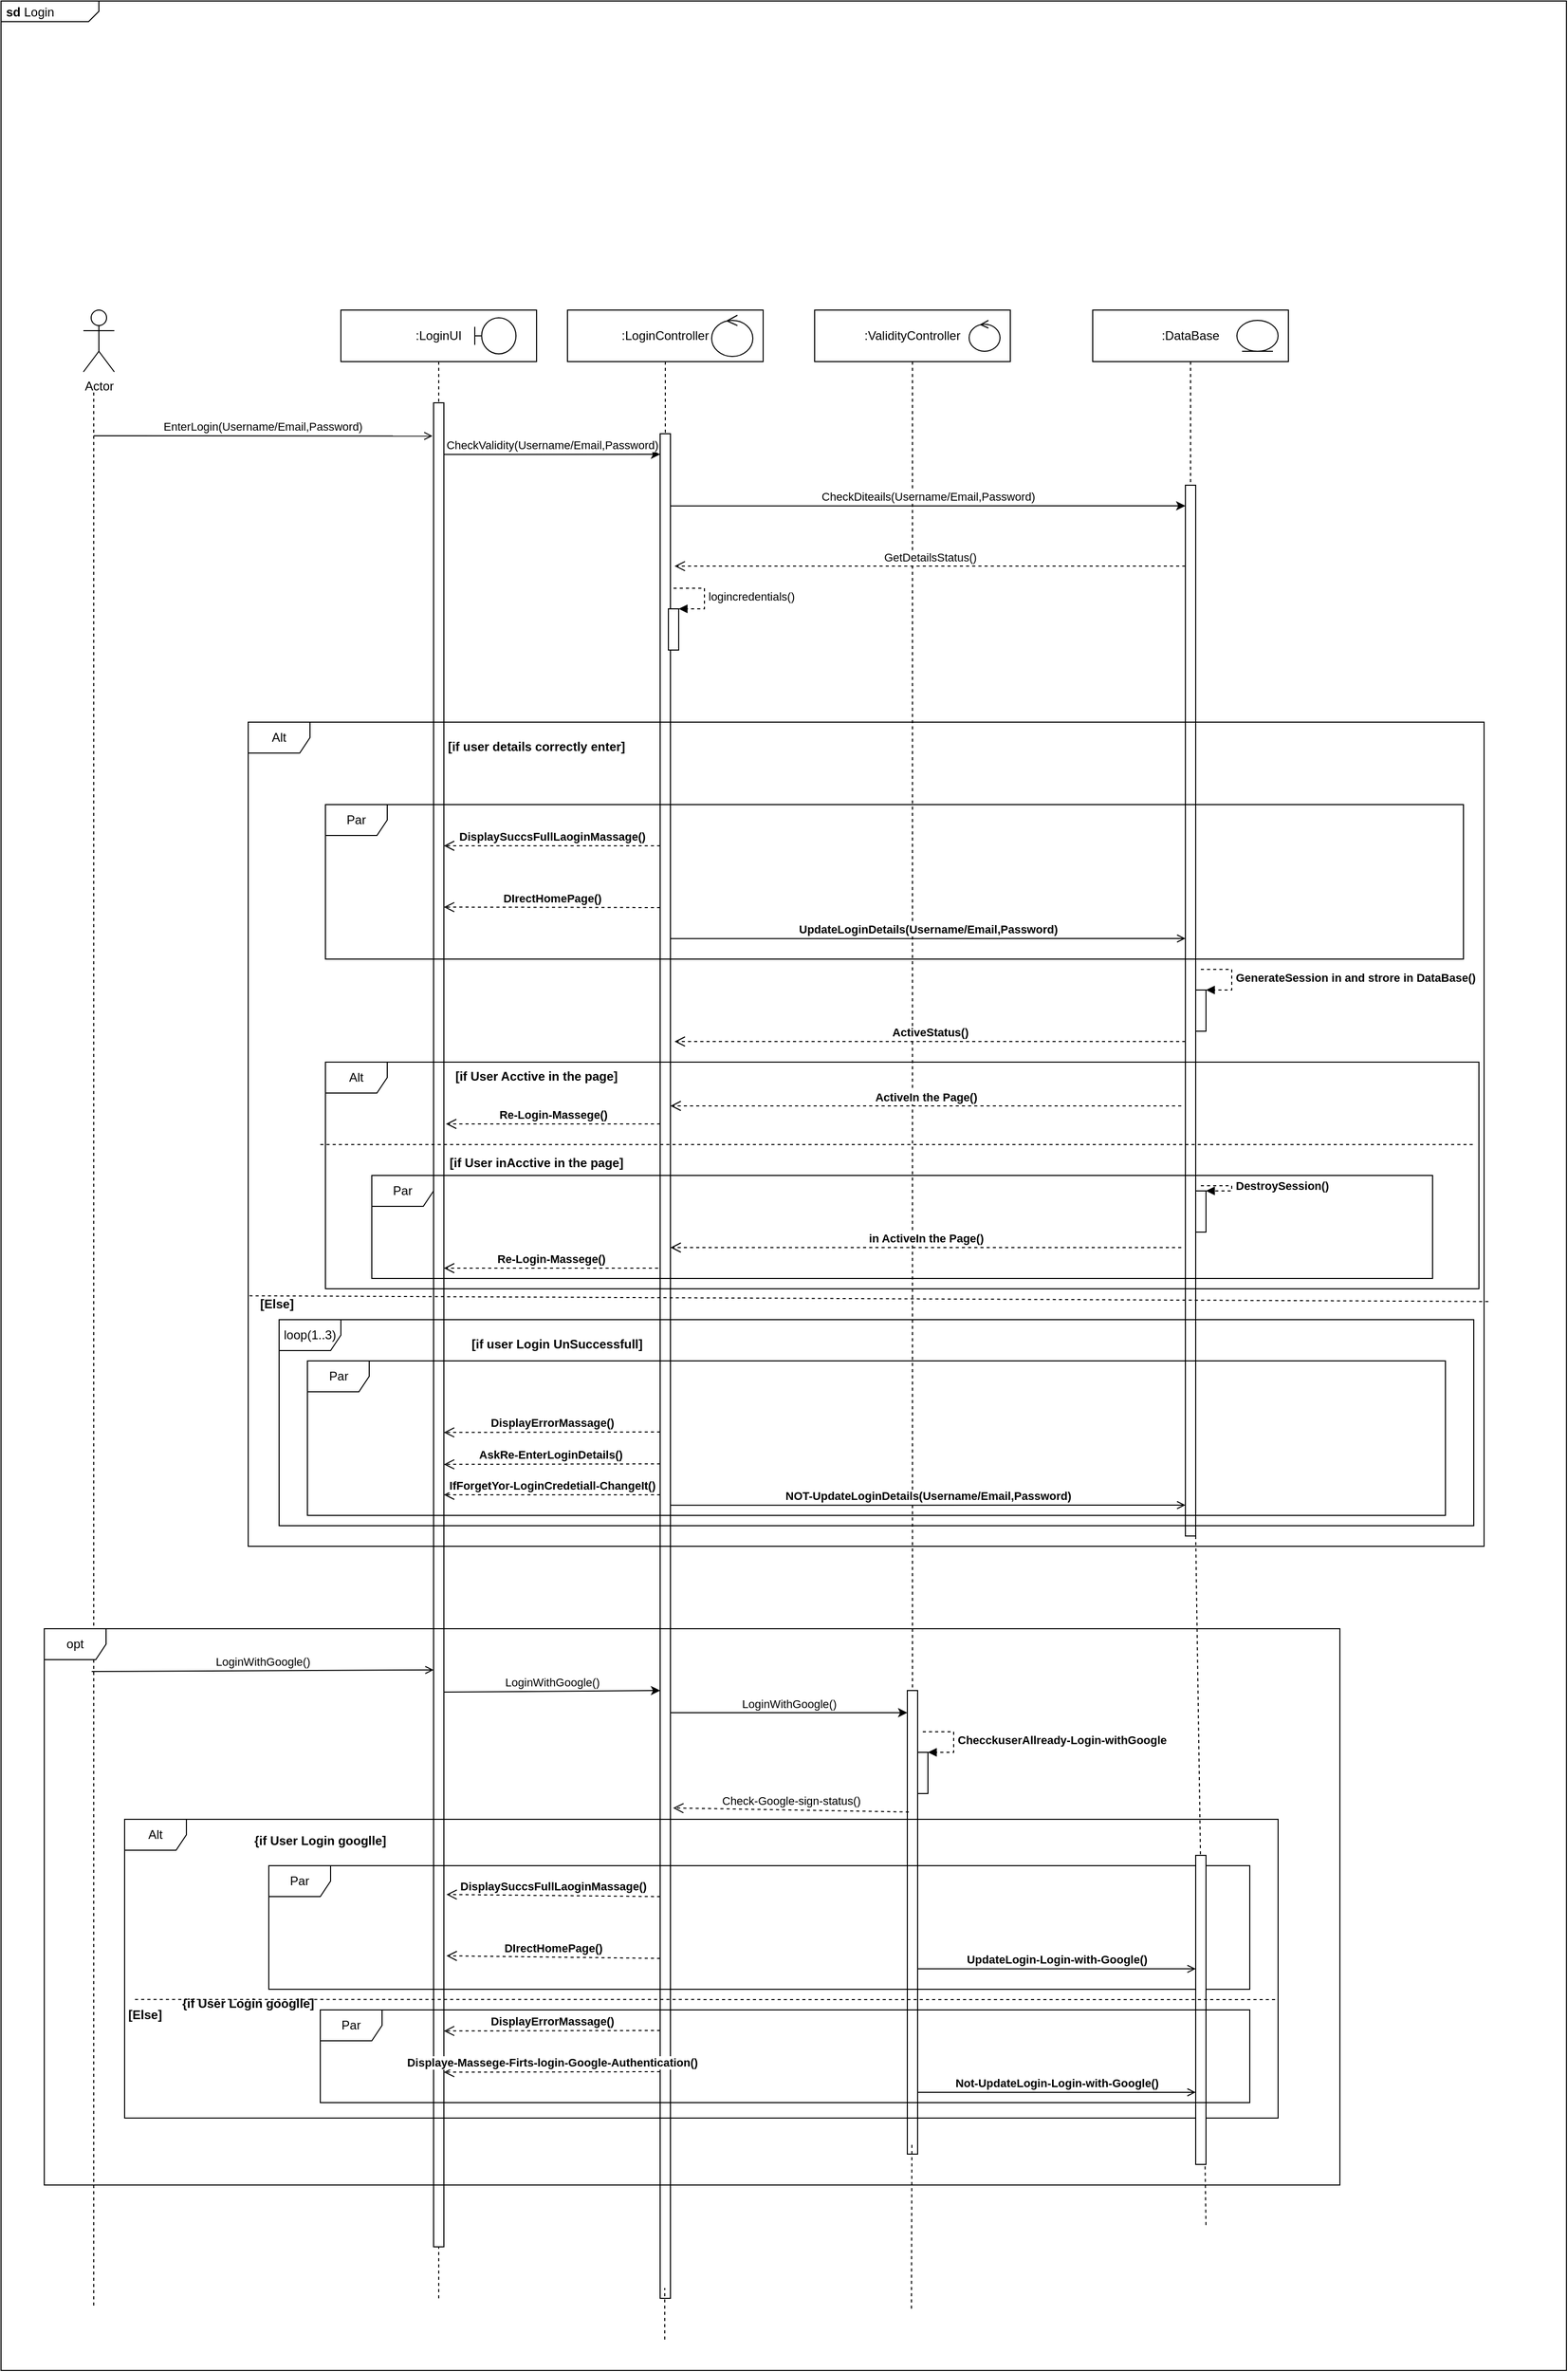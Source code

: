 <mxfile version="20.3.0" type="device"><diagram id="kgpKYQtTHZ0yAKxKKP6v" name="Page-1"><mxGraphModel dx="3013" dy="1850" grid="1" gridSize="10" guides="1" tooltips="1" connect="1" arrows="1" fold="1" page="1" pageScale="1" pageWidth="850" pageHeight="1100" math="0" shadow="0"><root><mxCell id="0"/><mxCell id="1" parent="0"/><mxCell id="-c0l_6ElWGeN80Qdyn0U-105" value="&lt;p style=&quot;margin:0px;margin-top:4px;margin-left:5px;text-align:left;&quot;&gt;&lt;b&gt;sd&lt;/b&gt;&amp;nbsp;Login&lt;/p&gt;" style="html=1;shape=mxgraph.sysml.package;overflow=fill;labelX=95;align=left;spacingLeft=5;verticalAlign=top;spacingTop=-3;" vertex="1" parent="1"><mxGeometry x="-1090" y="-260" width="1520" height="2300" as="geometry"/></mxCell><mxCell id="-c0l_6ElWGeN80Qdyn0U-106" style="rounded=0;orthogonalLoop=1;jettySize=auto;html=1;dashed=1;endArrow=none;endFill=0;startArrow=none;" edge="1" parent="1" source="-c0l_6ElWGeN80Qdyn0U-124"><mxGeometry relative="1" as="geometry"><mxPoint x="-665.0" y="1092" as="targetPoint"/></mxGeometry></mxCell><mxCell id="-c0l_6ElWGeN80Qdyn0U-107" style="edgeStyle=none;rounded=0;orthogonalLoop=1;jettySize=auto;html=1;dashed=1;endArrow=none;endFill=0;" edge="1" parent="1"><mxGeometry relative="1" as="geometry"><mxPoint x="-1000" y="1980.0" as="targetPoint"/><mxPoint x="-1000" y="120" as="sourcePoint"/><Array as="points"><mxPoint x="-1000" y="140"/><mxPoint x="-1000" y="1160"/></Array></mxGeometry></mxCell><mxCell id="-c0l_6ElWGeN80Qdyn0U-108" value="Actor" style="shape=umlActor;verticalLabelPosition=bottom;verticalAlign=top;html=1;outlineConnect=0;" vertex="1" parent="1"><mxGeometry x="-1010" y="40" width="30" height="60" as="geometry"/></mxCell><mxCell id="-c0l_6ElWGeN80Qdyn0U-109" value="" style="group" vertex="1" connectable="0" parent="1"><mxGeometry x="-760" y="40" width="190" height="50" as="geometry"/></mxCell><mxCell id="-c0l_6ElWGeN80Qdyn0U-110" value=":LoginUI" style="rounded=0;whiteSpace=wrap;html=1;" vertex="1" parent="-c0l_6ElWGeN80Qdyn0U-109"><mxGeometry width="190" height="50" as="geometry"/></mxCell><mxCell id="-c0l_6ElWGeN80Qdyn0U-111" value="" style="shape=umlBoundary;whiteSpace=wrap;html=1;" vertex="1" parent="-c0l_6ElWGeN80Qdyn0U-109"><mxGeometry x="130" y="7.5" width="40" height="35" as="geometry"/></mxCell><mxCell id="-c0l_6ElWGeN80Qdyn0U-112" value="" style="group" vertex="1" connectable="0" parent="1"><mxGeometry x="-540" y="40" width="190" height="50" as="geometry"/></mxCell><mxCell id="-c0l_6ElWGeN80Qdyn0U-113" value=":LoginController" style="rounded=0;whiteSpace=wrap;html=1;" vertex="1" parent="-c0l_6ElWGeN80Qdyn0U-112"><mxGeometry width="190" height="50" as="geometry"/></mxCell><mxCell id="-c0l_6ElWGeN80Qdyn0U-114" value="" style="ellipse;shape=umlControl;whiteSpace=wrap;html=1;" vertex="1" parent="-c0l_6ElWGeN80Qdyn0U-112"><mxGeometry x="140" y="5" width="40" height="40" as="geometry"/></mxCell><mxCell id="-c0l_6ElWGeN80Qdyn0U-115" value="" style="group" vertex="1" connectable="0" parent="1"><mxGeometry x="-300" y="40" width="190" height="50" as="geometry"/></mxCell><mxCell id="-c0l_6ElWGeN80Qdyn0U-116" value=":ValidityController" style="rounded=0;whiteSpace=wrap;html=1;" vertex="1" parent="-c0l_6ElWGeN80Qdyn0U-115"><mxGeometry width="190" height="50" as="geometry"/></mxCell><mxCell id="-c0l_6ElWGeN80Qdyn0U-117" value="" style="ellipse;shape=umlControl;whiteSpace=wrap;html=1;" vertex="1" parent="-c0l_6ElWGeN80Qdyn0U-115"><mxGeometry x="150" y="10" width="30" height="30" as="geometry"/></mxCell><mxCell id="-c0l_6ElWGeN80Qdyn0U-118" value="" style="group" vertex="1" connectable="0" parent="1"><mxGeometry x="-30" y="40" width="190" height="50" as="geometry"/></mxCell><mxCell id="-c0l_6ElWGeN80Qdyn0U-119" value=":DataBase" style="rounded=0;whiteSpace=wrap;html=1;" vertex="1" parent="-c0l_6ElWGeN80Qdyn0U-118"><mxGeometry width="190" height="50" as="geometry"/></mxCell><mxCell id="-c0l_6ElWGeN80Qdyn0U-120" value="" style="ellipse;shape=umlEntity;whiteSpace=wrap;html=1;" vertex="1" parent="-c0l_6ElWGeN80Qdyn0U-118"><mxGeometry x="140" y="10" width="40" height="30" as="geometry"/></mxCell><mxCell id="-c0l_6ElWGeN80Qdyn0U-121" style="edgeStyle=none;rounded=0;orthogonalLoop=1;jettySize=auto;html=1;dashed=1;endArrow=none;endFill=0;startArrow=none;" edge="1" parent="1" source="-c0l_6ElWGeN80Qdyn0U-129"><mxGeometry relative="1" as="geometry"><mxPoint x="-450.0" y="1557" as="targetPoint"/><Array as="points"><mxPoint x="-445" y="800"/></Array></mxGeometry></mxCell><mxCell id="-c0l_6ElWGeN80Qdyn0U-122" style="edgeStyle=none;rounded=0;orthogonalLoop=1;jettySize=auto;html=1;dashed=1;endArrow=none;endFill=0;" edge="1" parent="1" source="-c0l_6ElWGeN80Qdyn0U-116"><mxGeometry relative="1" as="geometry"><mxPoint x="-205.0" y="1710.0" as="targetPoint"/></mxGeometry></mxCell><mxCell id="-c0l_6ElWGeN80Qdyn0U-123" style="edgeStyle=none;rounded=0;orthogonalLoop=1;jettySize=auto;html=1;dashed=1;endArrow=none;endFill=0;startArrow=none;" edge="1" parent="1" source="-c0l_6ElWGeN80Qdyn0U-131"><mxGeometry relative="1" as="geometry"><mxPoint x="80" y="1900.0" as="targetPoint"/></mxGeometry></mxCell><mxCell id="-c0l_6ElWGeN80Qdyn0U-124" value="" style="html=1;points=[];perimeter=orthogonalPerimeter;" vertex="1" parent="1"><mxGeometry x="-670" y="130" width="10" height="1790" as="geometry"/></mxCell><mxCell id="-c0l_6ElWGeN80Qdyn0U-125" value="" style="rounded=0;orthogonalLoop=1;jettySize=auto;html=1;dashed=1;endArrow=none;endFill=0;" edge="1" parent="1" source="-c0l_6ElWGeN80Qdyn0U-110"><mxGeometry relative="1" as="geometry"><mxPoint x="-665.0" y="130" as="targetPoint"/><mxPoint x="-665" y="90" as="sourcePoint"/></mxGeometry></mxCell><mxCell id="-c0l_6ElWGeN80Qdyn0U-126" value="EnterLogin(Username/Email,Password)" style="html=1;verticalAlign=bottom;endArrow=open;rounded=0;entryX=-0.1;entryY=0.018;entryDx=0;entryDy=0;entryPerimeter=0;endFill=0;" edge="1" parent="1" target="-c0l_6ElWGeN80Qdyn0U-124"><mxGeometry width="80" relative="1" as="geometry"><mxPoint x="-1000" y="162" as="sourcePoint"/><mxPoint x="-920" y="190" as="targetPoint"/></mxGeometry></mxCell><mxCell id="-c0l_6ElWGeN80Qdyn0U-127" value="CheckValidity(Username/Email,Password)" style="html=1;verticalAlign=bottom;endArrow=classic;rounded=0;endFill=1;" edge="1" parent="1"><mxGeometry width="80" relative="1" as="geometry"><mxPoint x="-660.0" y="180.15" as="sourcePoint"/><mxPoint x="-450.0" y="180" as="targetPoint"/></mxGeometry></mxCell><mxCell id="-c0l_6ElWGeN80Qdyn0U-128" value="CheckDiteails(Username/Email,Password)" style="html=1;verticalAlign=bottom;endArrow=classic;rounded=0;endFill=1;" edge="1" parent="1"><mxGeometry width="80" relative="1" as="geometry"><mxPoint x="-440.0" y="230.15" as="sourcePoint"/><mxPoint x="60" y="230" as="targetPoint"/></mxGeometry></mxCell><mxCell id="-c0l_6ElWGeN80Qdyn0U-129" value="" style="html=1;points=[];perimeter=orthogonalPerimeter;" vertex="1" parent="1"><mxGeometry x="-450" y="160" width="10" height="1810" as="geometry"/></mxCell><mxCell id="-c0l_6ElWGeN80Qdyn0U-130" value="" style="edgeStyle=none;rounded=0;orthogonalLoop=1;jettySize=auto;html=1;dashed=1;endArrow=none;endFill=0;" edge="1" parent="1" source="-c0l_6ElWGeN80Qdyn0U-113" target="-c0l_6ElWGeN80Qdyn0U-129"><mxGeometry relative="1" as="geometry"><mxPoint x="-445" y="2052.222" as="targetPoint"/><mxPoint x="-445.084" y="90" as="sourcePoint"/></mxGeometry></mxCell><mxCell id="-c0l_6ElWGeN80Qdyn0U-131" value="" style="html=1;points=[];perimeter=orthogonalPerimeter;" vertex="1" parent="1"><mxGeometry x="60" y="210" width="10" height="1020" as="geometry"/></mxCell><mxCell id="-c0l_6ElWGeN80Qdyn0U-132" value="" style="edgeStyle=none;rounded=0;orthogonalLoop=1;jettySize=auto;html=1;dashed=1;endArrow=none;endFill=0;" edge="1" parent="1" source="-c0l_6ElWGeN80Qdyn0U-119" target="-c0l_6ElWGeN80Qdyn0U-131"><mxGeometry relative="1" as="geometry"><mxPoint x="65" y="1291" as="targetPoint"/><mxPoint x="65" y="110" as="sourcePoint"/></mxGeometry></mxCell><mxCell id="-c0l_6ElWGeN80Qdyn0U-133" value="GetDetailsStatus()" style="html=1;verticalAlign=bottom;endArrow=open;dashed=1;endSize=8;rounded=0;entryX=1.4;entryY=0.071;entryDx=0;entryDy=0;entryPerimeter=0;" edge="1" parent="1" source="-c0l_6ElWGeN80Qdyn0U-131" target="-c0l_6ElWGeN80Qdyn0U-129"><mxGeometry relative="1" as="geometry"><mxPoint x="-370" y="380" as="sourcePoint"/><mxPoint x="-450" y="380" as="targetPoint"/></mxGeometry></mxCell><mxCell id="-c0l_6ElWGeN80Qdyn0U-134" value="" style="html=1;points=[];perimeter=orthogonalPerimeter;" vertex="1" parent="1"><mxGeometry x="-442" y="330" width="10" height="40" as="geometry"/></mxCell><mxCell id="-c0l_6ElWGeN80Qdyn0U-135" value="logincredentials()" style="edgeStyle=orthogonalEdgeStyle;html=1;align=left;spacingLeft=2;endArrow=block;rounded=0;entryX=1;entryY=0;dashed=1;" edge="1" parent="1" target="-c0l_6ElWGeN80Qdyn0U-134"><mxGeometry relative="1" as="geometry"><mxPoint x="-437" y="310" as="sourcePoint"/><Array as="points"><mxPoint x="-407" y="310"/></Array></mxGeometry></mxCell><mxCell id="-c0l_6ElWGeN80Qdyn0U-136" value="Alt" style="shape=umlFrame;whiteSpace=wrap;html=1;" vertex="1" parent="1"><mxGeometry x="-850" y="440" width="1200" height="800" as="geometry"/></mxCell><mxCell id="-c0l_6ElWGeN80Qdyn0U-137" value="[if user details correctly enter]" style="text;align=center;fontStyle=1;verticalAlign=middle;spacingLeft=3;spacingRight=3;strokeColor=none;rotatable=0;points=[[0,0.5],[1,0.5]];portConstraint=eastwest;" vertex="1" parent="1"><mxGeometry x="-610" y="450" width="80" height="26" as="geometry"/></mxCell><mxCell id="-c0l_6ElWGeN80Qdyn0U-138" value="opt" style="shape=umlFrame;whiteSpace=wrap;html=1;" vertex="1" parent="1"><mxGeometry x="-1048" y="1320" width="1258" height="540" as="geometry"/></mxCell><mxCell id="-c0l_6ElWGeN80Qdyn0U-139" value="LoginWithGoogle()" style="html=1;verticalAlign=bottom;endArrow=open;rounded=0;entryX=0.2;entryY=0.025;entryDx=0;entryDy=0;entryPerimeter=0;endFill=0;" edge="1" parent="1"><mxGeometry width="80" relative="1" as="geometry"><mxPoint x="-1002" y="1361.5" as="sourcePoint"/><mxPoint x="-670.0" y="1360" as="targetPoint"/></mxGeometry></mxCell><mxCell id="-c0l_6ElWGeN80Qdyn0U-140" value="Par" style="shape=umlFrame;whiteSpace=wrap;html=1;" vertex="1" parent="1"><mxGeometry x="-775" y="520" width="1105" height="150" as="geometry"/></mxCell><mxCell id="-c0l_6ElWGeN80Qdyn0U-141" value="&lt;b&gt;DisplaySuccsFullLaoginMassage()&lt;/b&gt;" style="html=1;verticalAlign=bottom;endArrow=open;dashed=1;endSize=8;rounded=0;entryX=1.3;entryY=0.144;entryDx=0;entryDy=0;entryPerimeter=0;" edge="1" parent="1"><mxGeometry relative="1" as="geometry"><mxPoint x="-450.0" y="560" as="sourcePoint"/><mxPoint x="-660.0" y="560" as="targetPoint"/></mxGeometry></mxCell><mxCell id="-c0l_6ElWGeN80Qdyn0U-142" value="&lt;b&gt;DIrectHomePage()&lt;/b&gt;" style="html=1;verticalAlign=bottom;endArrow=open;dashed=1;endSize=8;rounded=0;entryX=1.3;entryY=0.144;entryDx=0;entryDy=0;entryPerimeter=0;" edge="1" parent="1"><mxGeometry relative="1" as="geometry"><mxPoint x="-450.0" y="620" as="sourcePoint"/><mxPoint x="-660.0" y="619.5" as="targetPoint"/></mxGeometry></mxCell><mxCell id="-c0l_6ElWGeN80Qdyn0U-143" value="&lt;b&gt;UpdateLoginDetails(Username/Email,Password)&lt;/b&gt;" style="html=1;verticalAlign=bottom;endArrow=open;rounded=0;endFill=0;" edge="1" parent="1"><mxGeometry width="80" relative="1" as="geometry"><mxPoint x="-440.0" y="650.15" as="sourcePoint"/><mxPoint x="60" y="650" as="targetPoint"/></mxGeometry></mxCell><mxCell id="-c0l_6ElWGeN80Qdyn0U-144" value="" style="html=1;points=[];perimeter=orthogonalPerimeter;" vertex="1" parent="1"><mxGeometry x="70" y="700" width="10" height="40" as="geometry"/></mxCell><mxCell id="-c0l_6ElWGeN80Qdyn0U-145" value="&lt;b&gt;GenerateSession in and strore in DataBase()&lt;/b&gt;" style="edgeStyle=orthogonalEdgeStyle;html=1;align=left;spacingLeft=2;endArrow=block;rounded=0;entryX=1;entryY=0;dashed=1;" edge="1" parent="1" target="-c0l_6ElWGeN80Qdyn0U-144"><mxGeometry relative="1" as="geometry"><mxPoint x="75" y="680" as="sourcePoint"/><Array as="points"><mxPoint x="105" y="680"/></Array></mxGeometry></mxCell><mxCell id="-c0l_6ElWGeN80Qdyn0U-146" value="loop(1..3)" style="shape=umlFrame;whiteSpace=wrap;html=1;" vertex="1" parent="1"><mxGeometry x="-820" y="1020" width="1160" height="200" as="geometry"/></mxCell><mxCell id="-c0l_6ElWGeN80Qdyn0U-147" value="Par" style="shape=umlFrame;whiteSpace=wrap;html=1;" vertex="1" parent="1"><mxGeometry x="-792.5" y="1060" width="1105" height="150" as="geometry"/></mxCell><mxCell id="-c0l_6ElWGeN80Qdyn0U-148" value="[if user Login UnSuccessfull]" style="text;align=center;fontStyle=1;verticalAlign=middle;spacingLeft=3;spacingRight=3;strokeColor=none;rotatable=0;points=[[0,0.5],[1,0.5]];portConstraint=eastwest;" vertex="1" parent="1"><mxGeometry x="-590" y="1030" width="80" height="26" as="geometry"/></mxCell><mxCell id="-c0l_6ElWGeN80Qdyn0U-149" value="Alt" style="shape=umlFrame;whiteSpace=wrap;html=1;" vertex="1" parent="1"><mxGeometry x="-775" y="770" width="1120" height="220" as="geometry"/></mxCell><mxCell id="-c0l_6ElWGeN80Qdyn0U-150" value="[if User Acctive in the page]" style="text;align=center;fontStyle=1;verticalAlign=middle;spacingLeft=3;spacingRight=3;strokeColor=none;rotatable=0;points=[[0,0.5],[1,0.5]];portConstraint=eastwest;" vertex="1" parent="1"><mxGeometry x="-610" y="770" width="80" height="26" as="geometry"/></mxCell><mxCell id="-c0l_6ElWGeN80Qdyn0U-151" value="&lt;b&gt;ActiveStatus()&lt;/b&gt;" style="html=1;verticalAlign=bottom;endArrow=open;dashed=1;endSize=8;rounded=0;entryX=1.4;entryY=0.071;entryDx=0;entryDy=0;entryPerimeter=0;" edge="1" parent="1"><mxGeometry relative="1" as="geometry"><mxPoint x="60" y="750" as="sourcePoint"/><mxPoint x="-436" y="750" as="targetPoint"/></mxGeometry></mxCell><mxCell id="-c0l_6ElWGeN80Qdyn0U-152" value="&lt;b&gt;ActiveIn the Page()&lt;/b&gt;" style="html=1;verticalAlign=bottom;endArrow=open;dashed=1;endSize=8;rounded=0;entryX=1.4;entryY=0.071;entryDx=0;entryDy=0;entryPerimeter=0;" edge="1" parent="1"><mxGeometry relative="1" as="geometry"><mxPoint x="56" y="812.5" as="sourcePoint"/><mxPoint x="-440.0" y="812.5" as="targetPoint"/></mxGeometry></mxCell><mxCell id="-c0l_6ElWGeN80Qdyn0U-153" value="" style="line;strokeWidth=1;fillColor=none;align=left;verticalAlign=middle;spacingTop=-1;spacingLeft=3;spacingRight=3;rotatable=0;labelPosition=right;points=[];portConstraint=eastwest;strokeColor=inherit;dashed=1;" vertex="1" parent="1"><mxGeometry x="-780" y="846" width="1120" height="8" as="geometry"/></mxCell><mxCell id="-c0l_6ElWGeN80Qdyn0U-154" value="Par" style="shape=umlFrame;whiteSpace=wrap;html=1;" vertex="1" parent="1"><mxGeometry x="-730" y="880" width="1030" height="100" as="geometry"/></mxCell><mxCell id="-c0l_6ElWGeN80Qdyn0U-155" value="" style="html=1;points=[];perimeter=orthogonalPerimeter;" vertex="1" parent="1"><mxGeometry x="70" y="895" width="10" height="40" as="geometry"/></mxCell><mxCell id="-c0l_6ElWGeN80Qdyn0U-156" value="&lt;b&gt;DestroySession()&lt;/b&gt;" style="edgeStyle=orthogonalEdgeStyle;html=1;align=left;spacingLeft=2;endArrow=block;rounded=0;entryX=1;entryY=0;dashed=1;" edge="1" parent="1" target="-c0l_6ElWGeN80Qdyn0U-155"><mxGeometry relative="1" as="geometry"><mxPoint x="75" y="890" as="sourcePoint"/><Array as="points"><mxPoint x="105" y="890"/></Array></mxGeometry></mxCell><mxCell id="-c0l_6ElWGeN80Qdyn0U-157" value="[if User inAcctive in the page]" style="text;align=center;fontStyle=1;verticalAlign=middle;spacingLeft=3;spacingRight=3;strokeColor=none;rotatable=0;points=[[0,0.5],[1,0.5]];portConstraint=eastwest;" vertex="1" parent="1"><mxGeometry x="-610" y="854" width="80" height="26" as="geometry"/></mxCell><mxCell id="-c0l_6ElWGeN80Qdyn0U-158" value="&lt;b&gt;in ActiveIn the Page()&lt;/b&gt;" style="html=1;verticalAlign=bottom;endArrow=open;dashed=1;endSize=8;rounded=0;entryX=1.4;entryY=0.071;entryDx=0;entryDy=0;entryPerimeter=0;" edge="1" parent="1"><mxGeometry relative="1" as="geometry"><mxPoint x="56" y="950" as="sourcePoint"/><mxPoint x="-440.0" y="950" as="targetPoint"/></mxGeometry></mxCell><mxCell id="-c0l_6ElWGeN80Qdyn0U-159" value="&lt;b&gt;DisplayErrorMassage()&lt;/b&gt;" style="html=1;verticalAlign=bottom;endArrow=open;dashed=1;endSize=8;rounded=0;entryX=1.4;entryY=0.071;entryDx=0;entryDy=0;entryPerimeter=0;" edge="1" parent="1"><mxGeometry relative="1" as="geometry"><mxPoint x="-450.0" y="1129" as="sourcePoint"/><mxPoint x="-660.0" y="1129.44" as="targetPoint"/></mxGeometry></mxCell><mxCell id="-c0l_6ElWGeN80Qdyn0U-160" value="&lt;b&gt;AskRe-EnterLoginDetails()&amp;nbsp;&lt;/b&gt;" style="html=1;verticalAlign=bottom;endArrow=open;dashed=1;endSize=8;rounded=0;entryX=1.4;entryY=0.071;entryDx=0;entryDy=0;entryPerimeter=0;" edge="1" parent="1"><mxGeometry relative="1" as="geometry"><mxPoint x="-450.0" y="1160" as="sourcePoint"/><mxPoint x="-660.0" y="1160.44" as="targetPoint"/></mxGeometry></mxCell><mxCell id="-c0l_6ElWGeN80Qdyn0U-161" value="&lt;b&gt;IfForgetYor-LoginCredetiall-ChangeIt()&lt;/b&gt;" style="html=1;verticalAlign=bottom;endArrow=open;dashed=1;endSize=8;rounded=0;exitX=0.31;exitY=0.867;exitDx=0;exitDy=0;exitPerimeter=0;" edge="1" parent="1" source="-c0l_6ElWGeN80Qdyn0U-147"><mxGeometry relative="1" as="geometry"><mxPoint x="-440.0" y="1170" as="sourcePoint"/><mxPoint x="-660.0" y="1190" as="targetPoint"/></mxGeometry></mxCell><mxCell id="-c0l_6ElWGeN80Qdyn0U-162" value="&lt;b&gt;NOT-UpdateLoginDetails(Username/Email,Password)&lt;/b&gt;" style="html=1;verticalAlign=bottom;endArrow=open;rounded=0;endFill=0;" edge="1" parent="1"><mxGeometry width="80" relative="1" as="geometry"><mxPoint x="-440.0" y="1200.15" as="sourcePoint"/><mxPoint x="60" y="1200" as="targetPoint"/></mxGeometry></mxCell><mxCell id="-c0l_6ElWGeN80Qdyn0U-163" value="" style="html=1;points=[];perimeter=orthogonalPerimeter;" vertex="1" parent="1"><mxGeometry x="-210" y="1380" width="10" height="450" as="geometry"/></mxCell><mxCell id="-c0l_6ElWGeN80Qdyn0U-164" value="LoginWithGoogle()" style="html=1;verticalAlign=bottom;endArrow=classic;rounded=0;endFill=1;" edge="1" parent="1"><mxGeometry width="80" relative="1" as="geometry"><mxPoint x="-660.0" y="1381.5" as="sourcePoint"/><mxPoint x="-450.0" y="1380" as="targetPoint"/></mxGeometry></mxCell><mxCell id="-c0l_6ElWGeN80Qdyn0U-165" value="LoginWithGoogle()" style="html=1;verticalAlign=bottom;endArrow=classic;rounded=0;endFill=1;" edge="1" parent="1" target="-c0l_6ElWGeN80Qdyn0U-163"><mxGeometry width="80" relative="1" as="geometry"><mxPoint x="-440.0" y="1401.5" as="sourcePoint"/><mxPoint x="-230.0" y="1400" as="targetPoint"/></mxGeometry></mxCell><mxCell id="-c0l_6ElWGeN80Qdyn0U-166" value="" style="html=1;points=[];perimeter=orthogonalPerimeter;" vertex="1" parent="1"><mxGeometry x="-200" y="1440" width="10" height="40" as="geometry"/></mxCell><mxCell id="-c0l_6ElWGeN80Qdyn0U-167" value="&lt;b&gt;ChecckuserAllready-Login-withGoogle&lt;/b&gt;" style="edgeStyle=orthogonalEdgeStyle;html=1;align=left;spacingLeft=2;endArrow=block;rounded=0;entryX=1;entryY=0;dashed=1;" edge="1" parent="1" target="-c0l_6ElWGeN80Qdyn0U-166"><mxGeometry relative="1" as="geometry"><mxPoint x="-195.0" y="1420" as="sourcePoint"/><Array as="points"><mxPoint x="-165" y="1420"/></Array></mxGeometry></mxCell><mxCell id="-c0l_6ElWGeN80Qdyn0U-168" value="Check-Google-sign-status()" style="html=1;verticalAlign=bottom;endArrow=open;dashed=1;endSize=8;rounded=0;exitX=0.144;exitY=0.262;exitDx=0;exitDy=0;exitPerimeter=0;entryX=1.256;entryY=0.737;entryDx=0;entryDy=0;entryPerimeter=0;" edge="1" parent="1" source="-c0l_6ElWGeN80Qdyn0U-163" target="-c0l_6ElWGeN80Qdyn0U-129"><mxGeometry relative="1" as="geometry"><mxPoint x="-220" y="1470" as="sourcePoint"/><mxPoint x="-430" y="1490" as="targetPoint"/></mxGeometry></mxCell><mxCell id="-c0l_6ElWGeN80Qdyn0U-169" value="Alt" style="shape=umlFrame;whiteSpace=wrap;html=1;" vertex="1" parent="1"><mxGeometry x="-970" y="1505" width="1120" height="290" as="geometry"/></mxCell><mxCell id="-c0l_6ElWGeN80Qdyn0U-170" value="{if User Login googlle]" style="text;align=center;fontStyle=1;verticalAlign=middle;spacingLeft=3;spacingRight=3;strokeColor=none;rotatable=0;points=[[0,0.5],[1,0.5]];portConstraint=eastwest;" vertex="1" parent="1"><mxGeometry x="-820" y="1512" width="80" height="26" as="geometry"/></mxCell><mxCell id="-c0l_6ElWGeN80Qdyn0U-171" value="&lt;b&gt;DisplaySuccsFullLaoginMassage()&lt;/b&gt;" style="html=1;verticalAlign=bottom;endArrow=open;dashed=1;endSize=8;rounded=0;entryX=1.3;entryY=0.144;entryDx=0;entryDy=0;entryPerimeter=0;" edge="1" parent="1"><mxGeometry relative="1" as="geometry"><mxPoint x="-450" y="1580" as="sourcePoint"/><mxPoint x="-657.5" y="1578" as="targetPoint"/></mxGeometry></mxCell><mxCell id="-c0l_6ElWGeN80Qdyn0U-172" value="&lt;b&gt;DIrectHomePage()&lt;/b&gt;" style="html=1;verticalAlign=bottom;endArrow=open;dashed=1;endSize=8;rounded=0;entryX=1.3;entryY=0.144;entryDx=0;entryDy=0;entryPerimeter=0;" edge="1" parent="1"><mxGeometry relative="1" as="geometry"><mxPoint x="-450" y="1640" as="sourcePoint"/><mxPoint x="-657.5" y="1637.5" as="targetPoint"/></mxGeometry></mxCell><mxCell id="-c0l_6ElWGeN80Qdyn0U-173" value="Par" style="shape=umlFrame;whiteSpace=wrap;html=1;" vertex="1" parent="1"><mxGeometry x="-830" y="1550" width="952.5" height="120" as="geometry"/></mxCell><mxCell id="-c0l_6ElWGeN80Qdyn0U-174" value="&lt;b&gt;UpdateLogin-Login-with-Google()&lt;/b&gt;" style="html=1;verticalAlign=bottom;endArrow=open;rounded=0;endFill=0;" edge="1" parent="1" target="-c0l_6ElWGeN80Qdyn0U-175"><mxGeometry width="80" relative="1" as="geometry"><mxPoint x="-200.0" y="1650.15" as="sourcePoint"/><mxPoint x="60" y="1650" as="targetPoint"/></mxGeometry></mxCell><mxCell id="-c0l_6ElWGeN80Qdyn0U-175" value="" style="html=1;points=[];perimeter=orthogonalPerimeter;" vertex="1" parent="1"><mxGeometry x="70" y="1540" width="10" height="300" as="geometry"/></mxCell><mxCell id="-c0l_6ElWGeN80Qdyn0U-176" value="Par" style="shape=umlFrame;whiteSpace=wrap;html=1;" vertex="1" parent="1"><mxGeometry x="-780" y="1690" width="902.5" height="90" as="geometry"/></mxCell><mxCell id="-c0l_6ElWGeN80Qdyn0U-177" value="{if User Login googlle]" style="text;align=center;fontStyle=1;verticalAlign=middle;spacingLeft=3;spacingRight=3;strokeColor=none;rotatable=0;points=[[0,0.5],[1,0.5]];portConstraint=eastwest;" vertex="1" parent="1"><mxGeometry x="-870" y="1670" width="40" height="26" as="geometry"/></mxCell><mxCell id="-c0l_6ElWGeN80Qdyn0U-178" value="&lt;b&gt;DisplayErrorMassage()&lt;/b&gt;" style="html=1;verticalAlign=bottom;endArrow=open;dashed=1;endSize=8;rounded=0;entryX=1.4;entryY=0.071;entryDx=0;entryDy=0;entryPerimeter=0;" edge="1" parent="1"><mxGeometry relative="1" as="geometry"><mxPoint x="-450.0" y="1710.0" as="sourcePoint"/><mxPoint x="-660.0" y="1710.44" as="targetPoint"/></mxGeometry></mxCell><mxCell id="-c0l_6ElWGeN80Qdyn0U-179" value="&lt;b&gt;Displaye-Massege-Firts-login-Google-Authentication()&lt;/b&gt;" style="html=1;verticalAlign=bottom;endArrow=open;dashed=1;endSize=8;rounded=0;entryX=1.4;entryY=0.071;entryDx=0;entryDy=0;entryPerimeter=0;" edge="1" parent="1"><mxGeometry relative="1" as="geometry"><mxPoint x="-450.0" y="1750.0" as="sourcePoint"/><mxPoint x="-660.0" y="1750.44" as="targetPoint"/></mxGeometry></mxCell><mxCell id="-c0l_6ElWGeN80Qdyn0U-180" value="&lt;b&gt;Not-UpdateLogin-Login-with-Google()&lt;/b&gt;" style="html=1;verticalAlign=bottom;endArrow=open;rounded=0;endFill=0;" edge="1" parent="1"><mxGeometry width="80" relative="1" as="geometry"><mxPoint x="-200.0" y="1770.0" as="sourcePoint"/><mxPoint x="70" y="1770.0" as="targetPoint"/></mxGeometry></mxCell><mxCell id="-c0l_6ElWGeN80Qdyn0U-184" value="" style="endArrow=none;html=1;rounded=0;dashed=1;" edge="1" parent="1" target="-c0l_6ElWGeN80Qdyn0U-124"><mxGeometry width="50" height="50" relative="1" as="geometry"><mxPoint x="-665" y="1970" as="sourcePoint"/><mxPoint x="-790" y="1940" as="targetPoint"/></mxGeometry></mxCell><mxCell id="-c0l_6ElWGeN80Qdyn0U-185" value="" style="endArrow=none;html=1;rounded=0;dashed=1;" edge="1" parent="1"><mxGeometry width="50" height="50" relative="1" as="geometry"><mxPoint x="-445.56" y="2010.0" as="sourcePoint"/><mxPoint x="-445.56" y="1960.0" as="targetPoint"/></mxGeometry></mxCell><mxCell id="-c0l_6ElWGeN80Qdyn0U-186" value="" style="endArrow=none;html=1;rounded=0;dashed=1;" edge="1" parent="1"><mxGeometry width="50" height="50" relative="1" as="geometry"><mxPoint x="-206" y="1980" as="sourcePoint"/><mxPoint x="-205.56" y="1820.0" as="targetPoint"/></mxGeometry></mxCell><mxCell id="-c0l_6ElWGeN80Qdyn0U-188" value="" style="endArrow=none;html=1;rounded=0;dashed=1;exitX=0.009;exitY=0.603;exitDx=0;exitDy=0;exitPerimeter=0;" edge="1" parent="1" source="-c0l_6ElWGeN80Qdyn0U-169" target="-c0l_6ElWGeN80Qdyn0U-169"><mxGeometry width="50" height="50" relative="1" as="geometry"><mxPoint x="-580" y="1680" as="sourcePoint"/><mxPoint x="-530" y="1630" as="targetPoint"/><Array as="points"><mxPoint x="100" y="1680"/><mxPoint x="150" y="1680"/></Array></mxGeometry></mxCell><mxCell id="-c0l_6ElWGeN80Qdyn0U-190" value="" style="endArrow=none;html=1;rounded=0;dashed=1;exitX=0.001;exitY=0.696;exitDx=0;exitDy=0;exitPerimeter=0;entryX=1.005;entryY=0.703;entryDx=0;entryDy=0;entryPerimeter=0;" edge="1" parent="1" source="-c0l_6ElWGeN80Qdyn0U-136" target="-c0l_6ElWGeN80Qdyn0U-136"><mxGeometry width="50" height="50" relative="1" as="geometry"><mxPoint x="-450" y="790" as="sourcePoint"/><mxPoint x="-400" y="740" as="targetPoint"/></mxGeometry></mxCell><mxCell id="-c0l_6ElWGeN80Qdyn0U-191" value="&lt;b&gt;[Else]&lt;/b&gt;" style="text;html=1;strokeColor=none;fillColor=none;align=center;verticalAlign=middle;whiteSpace=wrap;rounded=0;" vertex="1" parent="1"><mxGeometry x="-852.5" y="990" width="60" height="30" as="geometry"/></mxCell><mxCell id="-c0l_6ElWGeN80Qdyn0U-192" value="&lt;b&gt;[Else]&lt;/b&gt;" style="text;html=1;strokeColor=none;fillColor=none;align=center;verticalAlign=middle;whiteSpace=wrap;rounded=0;" vertex="1" parent="1"><mxGeometry x="-980" y="1680" width="60" height="30" as="geometry"/></mxCell><mxCell id="-c0l_6ElWGeN80Qdyn0U-194" value="&lt;b&gt;Re-Login-Massege()&lt;/b&gt;" style="html=1;verticalAlign=bottom;endArrow=open;dashed=1;endSize=8;rounded=0;entryX=1.4;entryY=0.071;entryDx=0;entryDy=0;entryPerimeter=0;" edge="1" parent="1"><mxGeometry relative="1" as="geometry"><mxPoint x="-450" y="830" as="sourcePoint"/><mxPoint x="-658.0" y="830" as="targetPoint"/></mxGeometry></mxCell><mxCell id="-c0l_6ElWGeN80Qdyn0U-195" value="&lt;b&gt;Re-Login-Massege()&lt;/b&gt;" style="html=1;verticalAlign=bottom;endArrow=open;dashed=1;endSize=8;rounded=0;entryX=1.4;entryY=0.071;entryDx=0;entryDy=0;entryPerimeter=0;" edge="1" parent="1"><mxGeometry relative="1" as="geometry"><mxPoint x="-452.0" y="970" as="sourcePoint"/><mxPoint x="-660.0" y="970" as="targetPoint"/></mxGeometry></mxCell></root></mxGraphModel></diagram></mxfile>